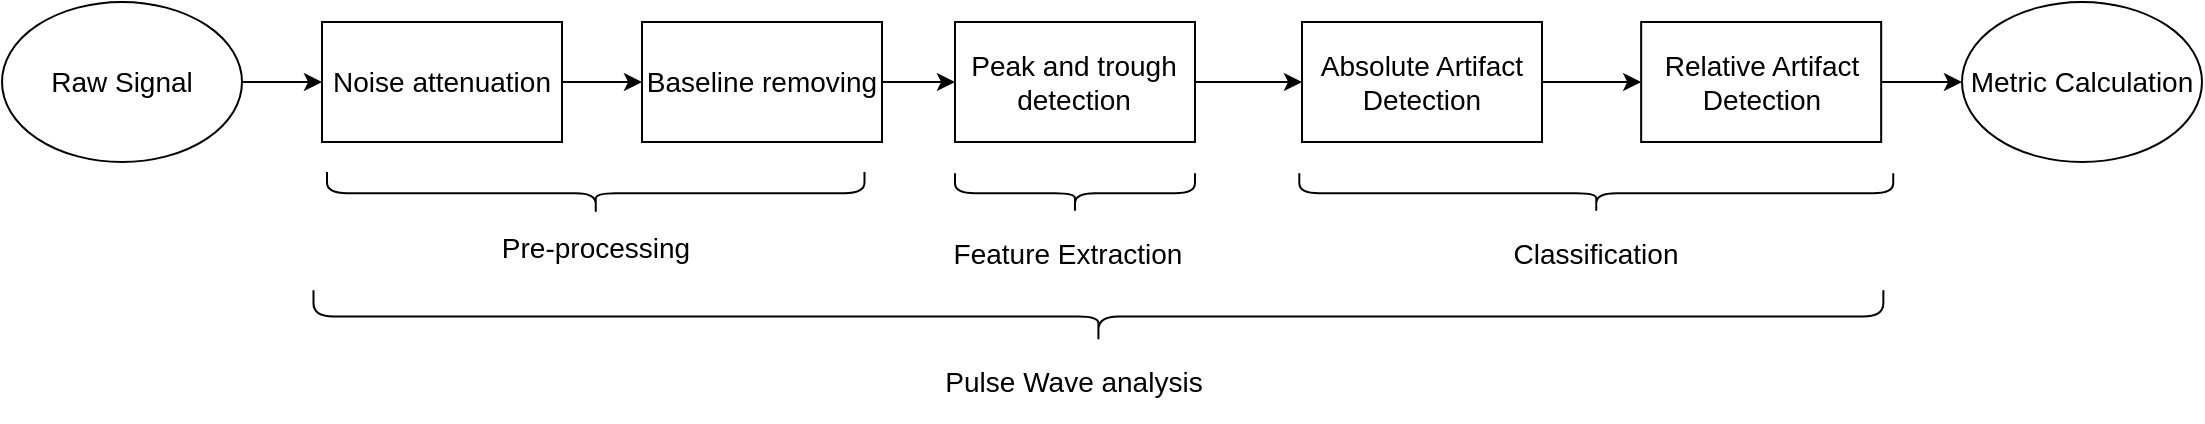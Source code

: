 <mxfile version="22.1.7" type="github">
  <diagram name="Page-1" id="KRgfPVD7SuZN9SCqlESB">
    <mxGraphModel dx="1313" dy="653" grid="1" gridSize="10" guides="1" tooltips="1" connect="1" arrows="1" fold="1" page="1" pageScale="1" pageWidth="850" pageHeight="1100" math="0" shadow="0">
      <root>
        <mxCell id="0" />
        <mxCell id="1" parent="0" />
        <mxCell id="sNrHL4kb1x2L5cmtK217-1" value="Noise attenuation" style="rounded=0;whiteSpace=wrap;html=1;fontSize=14;" vertex="1" parent="1">
          <mxGeometry x="165" y="120" width="120" height="60" as="geometry" />
        </mxCell>
        <mxCell id="sNrHL4kb1x2L5cmtK217-3" value="Baseline removing" style="rounded=0;whiteSpace=wrap;html=1;fontSize=14;" vertex="1" parent="1">
          <mxGeometry x="325" y="120" width="120" height="60" as="geometry" />
        </mxCell>
        <mxCell id="sNrHL4kb1x2L5cmtK217-4" value="Peak and trough detection" style="rounded=0;whiteSpace=wrap;html=1;fontSize=14;" vertex="1" parent="1">
          <mxGeometry x="481.49" y="120" width="120" height="60" as="geometry" />
        </mxCell>
        <mxCell id="sNrHL4kb1x2L5cmtK217-5" value="Absolute Artifact Detection" style="rounded=0;whiteSpace=wrap;html=1;fontSize=14;" vertex="1" parent="1">
          <mxGeometry x="655" y="120" width="120" height="60" as="geometry" />
        </mxCell>
        <mxCell id="sNrHL4kb1x2L5cmtK217-6" value="Relative Artifact Detection" style="rounded=0;whiteSpace=wrap;html=1;fontSize=14;" vertex="1" parent="1">
          <mxGeometry x="824.58" y="120" width="120" height="60" as="geometry" />
        </mxCell>
        <mxCell id="sNrHL4kb1x2L5cmtK217-7" value="Metric Calculation" style="ellipse;whiteSpace=wrap;html=1;fontSize=14;" vertex="1" parent="1">
          <mxGeometry x="985" y="110" width="120" height="80" as="geometry" />
        </mxCell>
        <mxCell id="sNrHL4kb1x2L5cmtK217-8" value="Raw Signal" style="ellipse;whiteSpace=wrap;html=1;fontSize=14;" vertex="1" parent="1">
          <mxGeometry x="5" y="110" width="120" height="80" as="geometry" />
        </mxCell>
        <mxCell id="sNrHL4kb1x2L5cmtK217-9" value="" style="shape=curlyBracket;whiteSpace=wrap;html=1;rounded=1;labelPosition=left;verticalLabelPosition=middle;align=right;verticalAlign=middle;rotation=-90;fontSize=14;" vertex="1" parent="1">
          <mxGeometry x="291.25" y="71.25" width="21.25" height="268.75" as="geometry" />
        </mxCell>
        <mxCell id="sNrHL4kb1x2L5cmtK217-10" value="Pre-processing" style="text;html=1;strokeColor=none;fillColor=none;align=center;verticalAlign=middle;whiteSpace=wrap;rounded=0;fontSize=14;" vertex="1" parent="1">
          <mxGeometry x="247.81" y="213.12" width="108.13" height="40" as="geometry" />
        </mxCell>
        <mxCell id="sNrHL4kb1x2L5cmtK217-12" value="" style="shape=curlyBracket;whiteSpace=wrap;html=1;rounded=1;flipH=1;labelPosition=right;verticalLabelPosition=middle;align=left;verticalAlign=middle;rotation=90;size=0.5;fontSize=14;" vertex="1" parent="1">
          <mxGeometry x="531.49" y="145.62" width="20" height="120" as="geometry" />
        </mxCell>
        <mxCell id="sNrHL4kb1x2L5cmtK217-13" value="Feature Extraction" style="text;html=1;strokeColor=none;fillColor=none;align=center;verticalAlign=middle;whiteSpace=wrap;rounded=0;fontSize=14;" vertex="1" parent="1">
          <mxGeometry x="475" y="215.62" width="126.49" height="40" as="geometry" />
        </mxCell>
        <mxCell id="sNrHL4kb1x2L5cmtK217-14" value="" style="shape=curlyBracket;whiteSpace=wrap;html=1;rounded=1;flipH=1;labelPosition=right;verticalLabelPosition=middle;align=left;verticalAlign=middle;rotation=90;size=0.5;fontSize=14;" vertex="1" parent="1">
          <mxGeometry x="792.14" y="57.14" width="19.99" height="296.97" as="geometry" />
        </mxCell>
        <mxCell id="sNrHL4kb1x2L5cmtK217-15" value="Classification" style="text;html=1;strokeColor=none;fillColor=none;align=center;verticalAlign=middle;whiteSpace=wrap;rounded=0;fontSize=14;" vertex="1" parent="1">
          <mxGeometry x="752.35" y="218.12" width="99.57" height="35" as="geometry" />
        </mxCell>
        <mxCell id="sNrHL4kb1x2L5cmtK217-16" value="" style="shape=curlyBracket;whiteSpace=wrap;html=1;rounded=1;flipH=1;labelPosition=right;verticalLabelPosition=middle;align=left;verticalAlign=middle;rotation=90;fontSize=14;" vertex="1" parent="1">
          <mxGeometry x="540.01" y="-125.2" width="26.4" height="784.93" as="geometry" />
        </mxCell>
        <mxCell id="sNrHL4kb1x2L5cmtK217-17" value="Pulse Wave analysis" style="text;html=1;strokeColor=none;fillColor=none;align=center;verticalAlign=middle;whiteSpace=wrap;rounded=0;fontSize=14;" vertex="1" parent="1">
          <mxGeometry x="461.49" y="280" width="160" height="40" as="geometry" />
        </mxCell>
        <mxCell id="sNrHL4kb1x2L5cmtK217-18" value="" style="endArrow=classic;html=1;rounded=0;entryX=0;entryY=0.5;entryDx=0;entryDy=0;exitX=1;exitY=0.5;exitDx=0;exitDy=0;fontSize=14;" edge="1" parent="1" source="sNrHL4kb1x2L5cmtK217-8" target="sNrHL4kb1x2L5cmtK217-1">
          <mxGeometry width="50" height="50" relative="1" as="geometry">
            <mxPoint x="75" y="150" as="sourcePoint" />
            <mxPoint x="125" y="100" as="targetPoint" />
          </mxGeometry>
        </mxCell>
        <mxCell id="sNrHL4kb1x2L5cmtK217-19" value="" style="endArrow=classic;html=1;rounded=0;exitX=1;exitY=0.5;exitDx=0;exitDy=0;entryX=0;entryY=0.5;entryDx=0;entryDy=0;fontSize=14;" edge="1" parent="1" source="sNrHL4kb1x2L5cmtK217-1" target="sNrHL4kb1x2L5cmtK217-3">
          <mxGeometry width="50" height="50" relative="1" as="geometry">
            <mxPoint x="445" y="300" as="sourcePoint" />
            <mxPoint x="495" y="250" as="targetPoint" />
          </mxGeometry>
        </mxCell>
        <mxCell id="sNrHL4kb1x2L5cmtK217-23" value="" style="endArrow=classic;html=1;rounded=0;exitX=1;exitY=0.5;exitDx=0;exitDy=0;entryX=0;entryY=0.5;entryDx=0;entryDy=0;fontSize=14;" edge="1" parent="1" source="sNrHL4kb1x2L5cmtK217-3" target="sNrHL4kb1x2L5cmtK217-4">
          <mxGeometry width="50" height="50" relative="1" as="geometry">
            <mxPoint x="445" y="300" as="sourcePoint" />
            <mxPoint x="495" y="250" as="targetPoint" />
          </mxGeometry>
        </mxCell>
        <mxCell id="sNrHL4kb1x2L5cmtK217-24" value="" style="endArrow=classic;html=1;rounded=0;exitX=1;exitY=0.5;exitDx=0;exitDy=0;entryX=0;entryY=0.5;entryDx=0;entryDy=0;fontSize=14;" edge="1" parent="1" source="sNrHL4kb1x2L5cmtK217-4" target="sNrHL4kb1x2L5cmtK217-5">
          <mxGeometry width="50" height="50" relative="1" as="geometry">
            <mxPoint x="675" y="300" as="sourcePoint" />
            <mxPoint x="725" y="250" as="targetPoint" />
          </mxGeometry>
        </mxCell>
        <mxCell id="sNrHL4kb1x2L5cmtK217-25" value="" style="endArrow=classic;html=1;rounded=0;exitX=1;exitY=0.5;exitDx=0;exitDy=0;entryX=0;entryY=0.5;entryDx=0;entryDy=0;fontSize=14;" edge="1" parent="1" source="sNrHL4kb1x2L5cmtK217-5" target="sNrHL4kb1x2L5cmtK217-6">
          <mxGeometry width="50" height="50" relative="1" as="geometry">
            <mxPoint x="675" y="300" as="sourcePoint" />
            <mxPoint x="725" y="250" as="targetPoint" />
          </mxGeometry>
        </mxCell>
        <mxCell id="sNrHL4kb1x2L5cmtK217-26" value="" style="endArrow=classic;html=1;rounded=0;entryX=0;entryY=0.5;entryDx=0;entryDy=0;exitX=1;exitY=0.5;exitDx=0;exitDy=0;fontSize=14;" edge="1" parent="1" source="sNrHL4kb1x2L5cmtK217-6" target="sNrHL4kb1x2L5cmtK217-7">
          <mxGeometry width="50" height="50" relative="1" as="geometry">
            <mxPoint x="905" y="300" as="sourcePoint" />
            <mxPoint x="955" y="250" as="targetPoint" />
          </mxGeometry>
        </mxCell>
      </root>
    </mxGraphModel>
  </diagram>
</mxfile>
